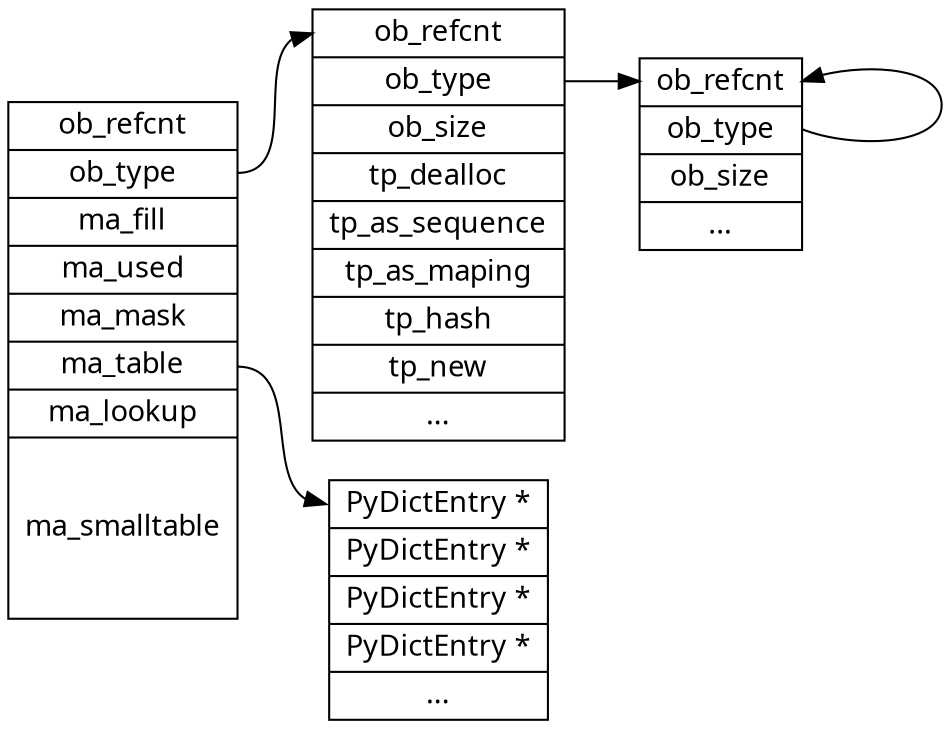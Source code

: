 digraph dict_obj {
    rankdir = LR;
    node [shape=record, fontname="monaco"];
    edge [fontname="monaco"];

    dict_obj [label="<f1> ob_refcnt | <f2> ob_type | <f4> ma_fill | <f5> ma_used\
                     | <f6> ma_mask | <f7> ma_table | <f8> ma_lookup | <f9>\
                     \n\nma_smalltable\n\n\n"];
    dict_type [label="<f1> ob_refcnt | <f2> ob_type | <f3> ob_size | <f4> tp_dealloc | <f5> tp_as_sequence | <f6> tp_as_maping | <f7> tp_hash | <f8> tp_new | <f9> ..."];
    type_type [label="<f1> ob_refcnt | <f2> ob_type | <f3> ob_size | <f4> ..."];
    dict_items [label="<f1> PyDictEntry * | PyDictEntry * | PyDictEntry * | PyDictEntry * | ... "]


    dict_obj:f2 -> dict_type:f1;
    dict_type:f2 -> type_type:f1;
    type_type:f2:e -> type_type:f1:e;
    dict_obj:f7 -> dict_items:f1;
}

